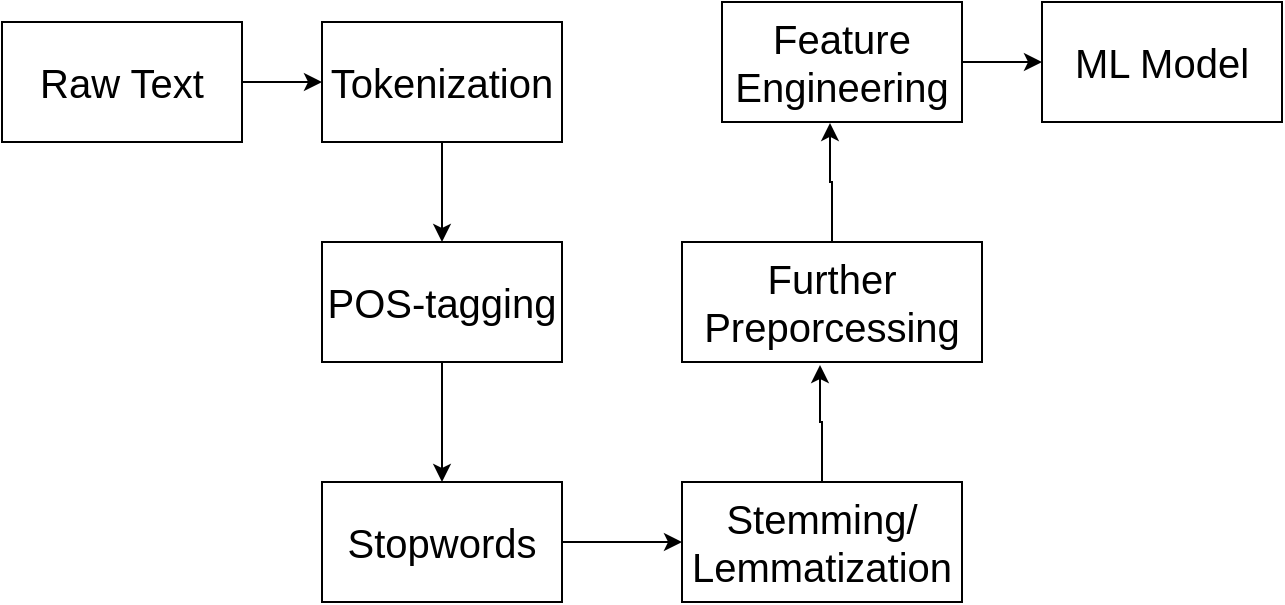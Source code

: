 <mxfile version="18.1.1" type="github">
  <diagram id="cSh2xJzqp1_I8XY5iY7u" name="Page-1">
    <mxGraphModel dx="870" dy="526" grid="1" gridSize="10" guides="1" tooltips="1" connect="1" arrows="1" fold="1" page="1" pageScale="1" pageWidth="827" pageHeight="1169" math="0" shadow="0">
      <root>
        <mxCell id="0" />
        <mxCell id="1" parent="0" />
        <mxCell id="7YoZn7pYE3jpKXp1k2qh-9" style="edgeStyle=orthogonalEdgeStyle;rounded=0;orthogonalLoop=1;jettySize=auto;html=1;exitX=1;exitY=0.5;exitDx=0;exitDy=0;entryX=0;entryY=0.5;entryDx=0;entryDy=0;fontSize=20;" edge="1" parent="1" source="7YoZn7pYE3jpKXp1k2qh-1" target="7YoZn7pYE3jpKXp1k2qh-2">
          <mxGeometry relative="1" as="geometry" />
        </mxCell>
        <mxCell id="7YoZn7pYE3jpKXp1k2qh-1" value="&lt;font style=&quot;font-size: 20px;&quot;&gt;Raw Text&lt;/font&gt;" style="rounded=0;whiteSpace=wrap;html=1;" vertex="1" parent="1">
          <mxGeometry x="120" y="130" width="120" height="60" as="geometry" />
        </mxCell>
        <mxCell id="7YoZn7pYE3jpKXp1k2qh-10" style="edgeStyle=orthogonalEdgeStyle;rounded=0;orthogonalLoop=1;jettySize=auto;html=1;exitX=0.5;exitY=1;exitDx=0;exitDy=0;entryX=0.5;entryY=0;entryDx=0;entryDy=0;fontSize=20;" edge="1" parent="1" source="7YoZn7pYE3jpKXp1k2qh-2" target="7YoZn7pYE3jpKXp1k2qh-4">
          <mxGeometry relative="1" as="geometry" />
        </mxCell>
        <mxCell id="7YoZn7pYE3jpKXp1k2qh-2" value="Tokenization" style="rounded=0;whiteSpace=wrap;html=1;fontSize=20;" vertex="1" parent="1">
          <mxGeometry x="280" y="130" width="120" height="60" as="geometry" />
        </mxCell>
        <mxCell id="7YoZn7pYE3jpKXp1k2qh-12" style="edgeStyle=orthogonalEdgeStyle;rounded=0;orthogonalLoop=1;jettySize=auto;html=1;exitX=1;exitY=0.5;exitDx=0;exitDy=0;entryX=0;entryY=0.5;entryDx=0;entryDy=0;fontSize=20;" edge="1" parent="1" source="7YoZn7pYE3jpKXp1k2qh-3" target="7YoZn7pYE3jpKXp1k2qh-5">
          <mxGeometry relative="1" as="geometry" />
        </mxCell>
        <mxCell id="7YoZn7pYE3jpKXp1k2qh-3" value="Stopwords" style="rounded=0;whiteSpace=wrap;html=1;fontSize=20;" vertex="1" parent="1">
          <mxGeometry x="280" y="360" width="120" height="60" as="geometry" />
        </mxCell>
        <mxCell id="7YoZn7pYE3jpKXp1k2qh-11" style="edgeStyle=orthogonalEdgeStyle;rounded=0;orthogonalLoop=1;jettySize=auto;html=1;exitX=0.5;exitY=1;exitDx=0;exitDy=0;entryX=0.5;entryY=0;entryDx=0;entryDy=0;fontSize=20;" edge="1" parent="1" source="7YoZn7pYE3jpKXp1k2qh-4" target="7YoZn7pYE3jpKXp1k2qh-3">
          <mxGeometry relative="1" as="geometry" />
        </mxCell>
        <mxCell id="7YoZn7pYE3jpKXp1k2qh-4" value="POS-tagging" style="rounded=0;whiteSpace=wrap;html=1;fontSize=20;" vertex="1" parent="1">
          <mxGeometry x="280" y="240" width="120" height="60" as="geometry" />
        </mxCell>
        <mxCell id="7YoZn7pYE3jpKXp1k2qh-13" style="edgeStyle=orthogonalEdgeStyle;rounded=0;orthogonalLoop=1;jettySize=auto;html=1;exitX=0.5;exitY=0;exitDx=0;exitDy=0;entryX=0.46;entryY=1.025;entryDx=0;entryDy=0;entryPerimeter=0;fontSize=20;" edge="1" parent="1" source="7YoZn7pYE3jpKXp1k2qh-5" target="7YoZn7pYE3jpKXp1k2qh-6">
          <mxGeometry relative="1" as="geometry" />
        </mxCell>
        <mxCell id="7YoZn7pYE3jpKXp1k2qh-5" value="Stemming/&lt;br&gt;Lemmatization" style="rounded=0;whiteSpace=wrap;html=1;fontSize=20;" vertex="1" parent="1">
          <mxGeometry x="460" y="360" width="140" height="60" as="geometry" />
        </mxCell>
        <mxCell id="7YoZn7pYE3jpKXp1k2qh-14" style="edgeStyle=orthogonalEdgeStyle;rounded=0;orthogonalLoop=1;jettySize=auto;html=1;exitX=0.5;exitY=0;exitDx=0;exitDy=0;fontSize=20;entryX=0.45;entryY=1.008;entryDx=0;entryDy=0;entryPerimeter=0;" edge="1" parent="1" source="7YoZn7pYE3jpKXp1k2qh-6" target="7YoZn7pYE3jpKXp1k2qh-7">
          <mxGeometry relative="1" as="geometry">
            <mxPoint x="535" y="190" as="targetPoint" />
          </mxGeometry>
        </mxCell>
        <mxCell id="7YoZn7pYE3jpKXp1k2qh-6" value="Further Preporcessing" style="rounded=0;whiteSpace=wrap;html=1;fontSize=20;" vertex="1" parent="1">
          <mxGeometry x="460" y="240" width="150" height="60" as="geometry" />
        </mxCell>
        <mxCell id="7YoZn7pYE3jpKXp1k2qh-15" style="edgeStyle=orthogonalEdgeStyle;rounded=0;orthogonalLoop=1;jettySize=auto;html=1;exitX=1;exitY=0.5;exitDx=0;exitDy=0;entryX=0;entryY=0.5;entryDx=0;entryDy=0;fontSize=20;" edge="1" parent="1" source="7YoZn7pYE3jpKXp1k2qh-7" target="7YoZn7pYE3jpKXp1k2qh-8">
          <mxGeometry relative="1" as="geometry" />
        </mxCell>
        <mxCell id="7YoZn7pYE3jpKXp1k2qh-7" value="Feature Engineering" style="rounded=0;whiteSpace=wrap;html=1;fontSize=20;" vertex="1" parent="1">
          <mxGeometry x="480" y="120" width="120" height="60" as="geometry" />
        </mxCell>
        <mxCell id="7YoZn7pYE3jpKXp1k2qh-8" value="ML Model" style="rounded=0;whiteSpace=wrap;html=1;fontSize=20;" vertex="1" parent="1">
          <mxGeometry x="640" y="120" width="120" height="60" as="geometry" />
        </mxCell>
      </root>
    </mxGraphModel>
  </diagram>
</mxfile>
